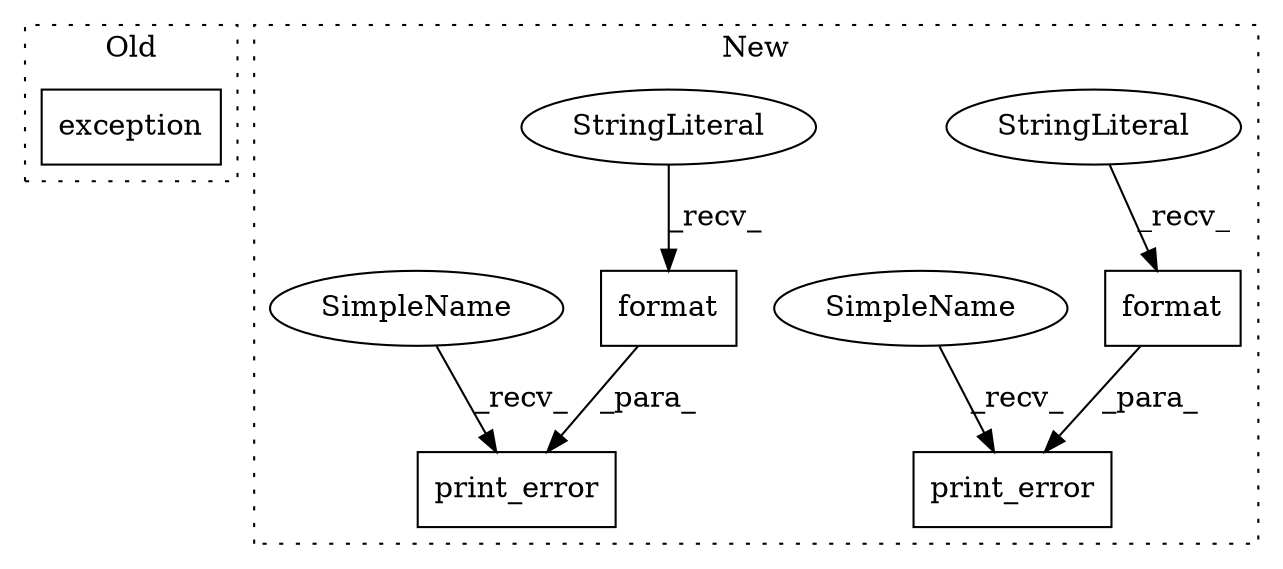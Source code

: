 digraph G {
subgraph cluster0 {
1 [label="exception" a="32" s="2138,2149" l="10,1" shape="box"];
label = "Old";
style="dotted";
}
subgraph cluster1 {
2 [label="format" a="32" s="3017,3025" l="7,1" shape="box"];
3 [label="StringLiteral" a="45" s="2995" l="21" shape="ellipse"];
4 [label="print_error" a="32" s="2983,3026" l="12,1" shape="box"];
5 [label="print_error" a="32" s="2908,2966" l="12,1" shape="box"];
6 [label="format" a="32" s="2955,2965" l="7,1" shape="box"];
7 [label="StringLiteral" a="45" s="2920" l="34" shape="ellipse"];
8 [label="SimpleName" a="42" s="2900" l="7" shape="ellipse"];
9 [label="SimpleName" a="42" s="2975" l="7" shape="ellipse"];
label = "New";
style="dotted";
}
2 -> 4 [label="_para_"];
3 -> 2 [label="_recv_"];
6 -> 5 [label="_para_"];
7 -> 6 [label="_recv_"];
8 -> 5 [label="_recv_"];
9 -> 4 [label="_recv_"];
}